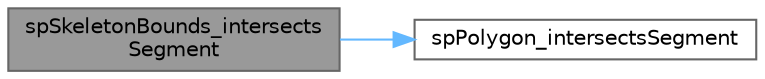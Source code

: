 digraph "spSkeletonBounds_intersectsSegment"
{
 // LATEX_PDF_SIZE
  bgcolor="transparent";
  edge [fontname=Helvetica,fontsize=10,labelfontname=Helvetica,labelfontsize=10];
  node [fontname=Helvetica,fontsize=10,shape=box,height=0.2,width=0.4];
  rankdir="LR";
  Node1 [id="Node000001",label="spSkeletonBounds_intersects\lSegment",height=0.2,width=0.4,color="gray40", fillcolor="grey60", style="filled", fontcolor="black",tooltip=" "];
  Node1 -> Node2 [id="edge1_Node000001_Node000002",color="steelblue1",style="solid",tooltip=" "];
  Node2 [id="Node000002",label="spPolygon_intersectsSegment",height=0.2,width=0.4,color="grey40", fillcolor="white", style="filled",URL="$_skeleton_bounds_8c.html#ae7a20cf8fb5cca61efeaff58272fbd68",tooltip=" "];
}
